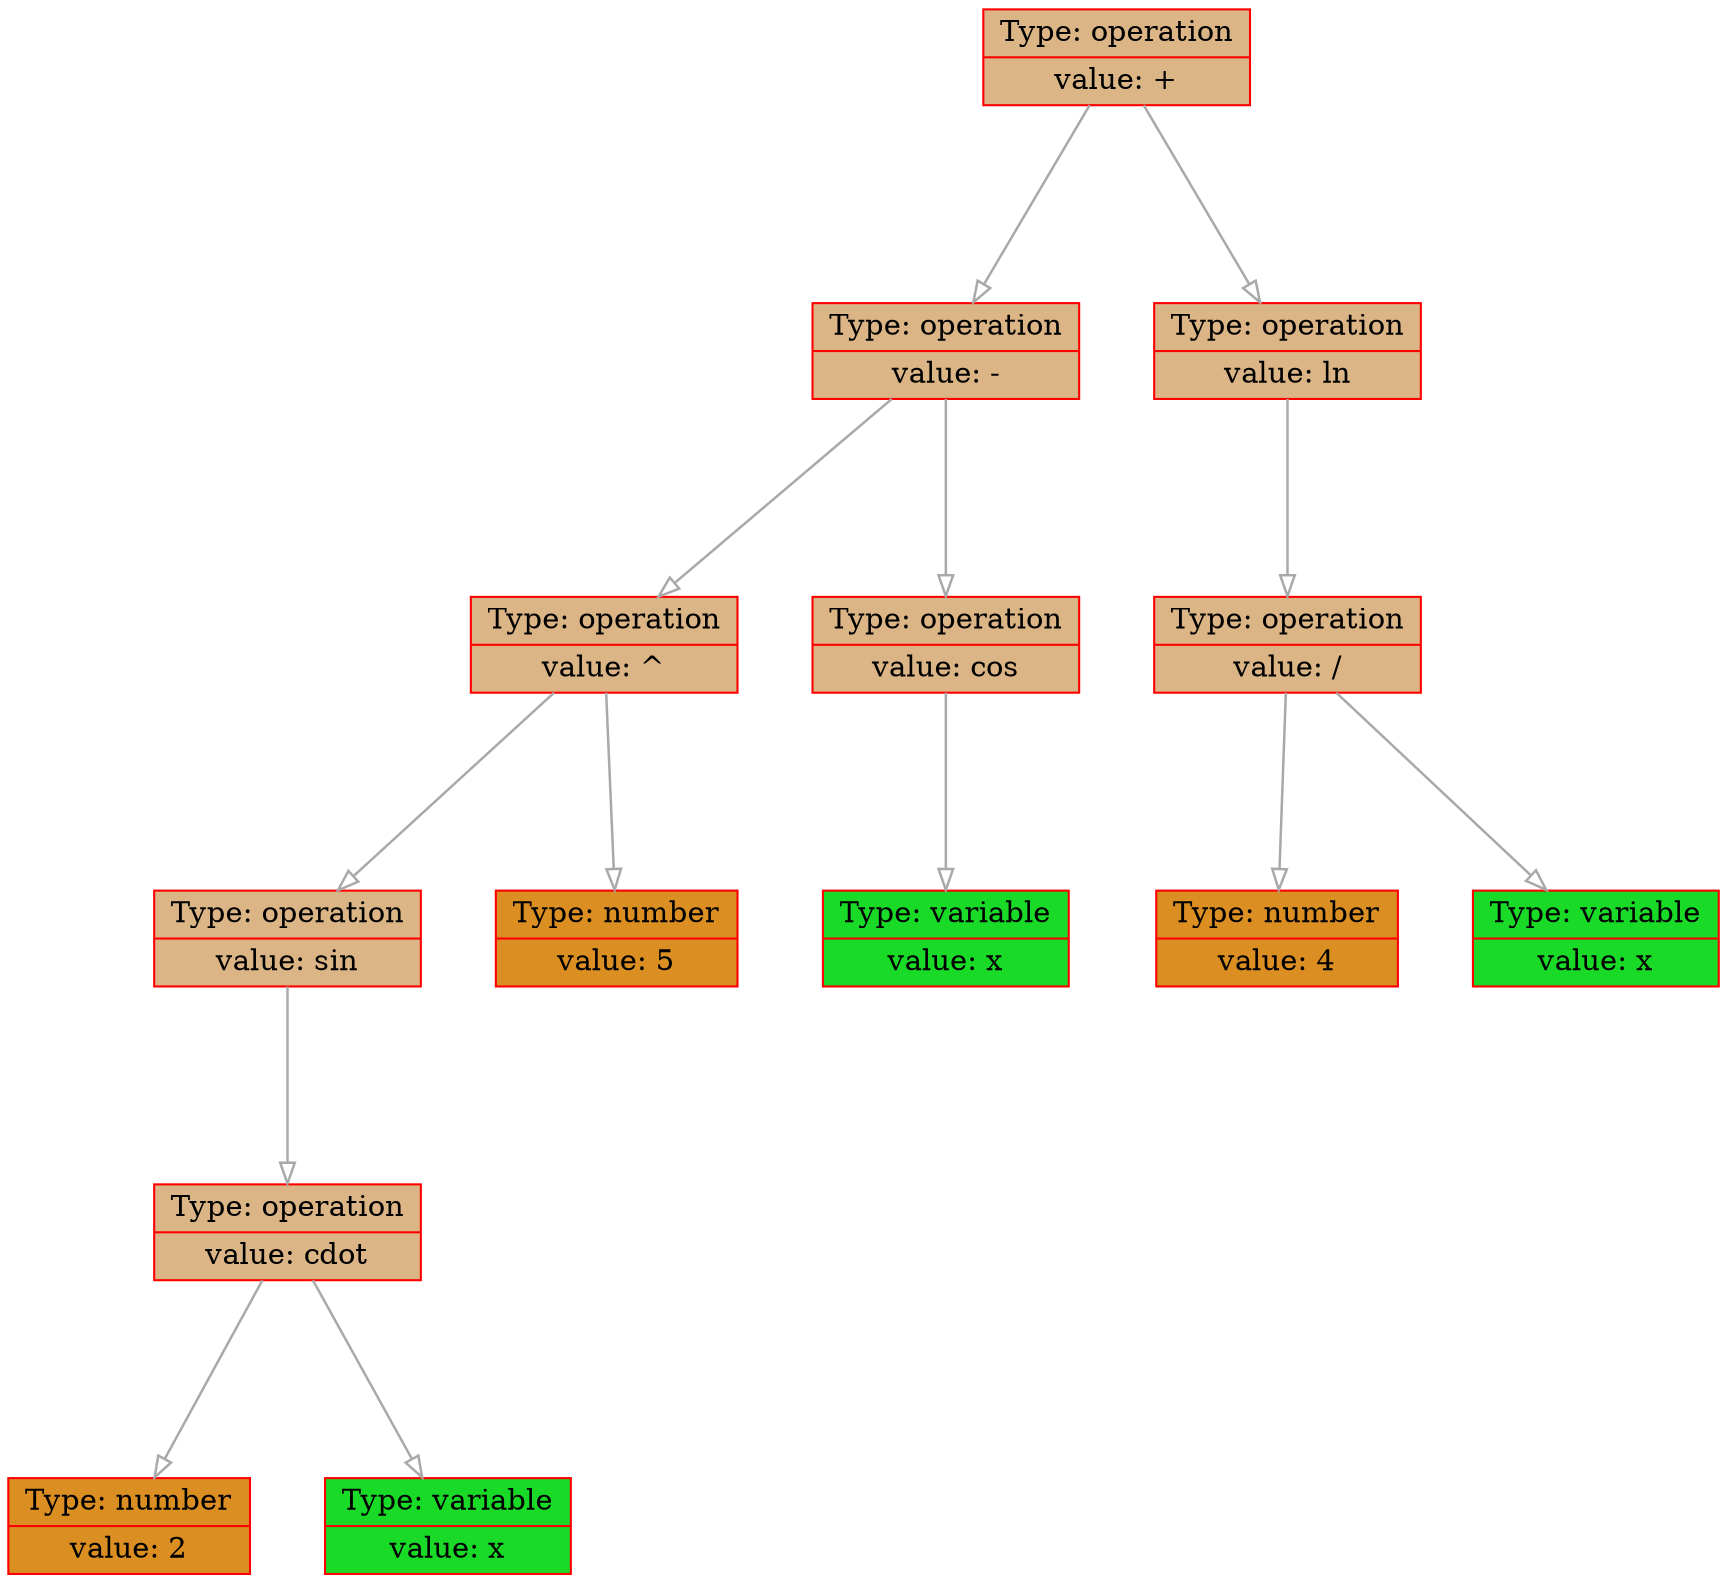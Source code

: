 
    digraph g {
        dpi      = 200;
        fontname = "Comic Sans MS";
        fontsize = 20;
        rankdir   =  TB;
        edge [color = darkgrey, arrowhead = onormal, arrowsize = 1, penwidth = 1.2]
        graph[fillcolor = lightgreen, ranksep = 1.3, nodesep = 0.5,
        style = "rounded, filled",color = green, penwidth = 2]

    Node0000020a9eca6700[shape=record, width=0.2, style="filled", color="red", fillcolor="#DBB585",label=" {Type: operation | value: +}"] 
 
Node0000020a9eca6610[shape=record, width=0.2, style="filled", color="red", fillcolor="#DBB585",label=" {Type: operation | value: -}"] 
 
Node0000020a9eca1d40[shape=record, width=0.2, style="filled", color="red", fillcolor="#DBB585",label=" {Type: operation | value: ^}"] 
 
Node0000020a9eca1ce0[shape=record, width=0.2, style="filled", color="red", fillcolor="#DBB585",label=" {Type: operation | value: sin}"] 
 
Node0000020a9eca1cb0[shape=record, width=0.2, style="filled", color="red", fillcolor="#DBB585",label=" {Type: operation | value: \cdot}"] 
 
Node0000020a9eca1c50[shape=record, width=0.2, style="filled", color="red", fillcolor="#DB8E21",label=" {Type: number | value: 2}"] 
 
Node0000020a9eca1c80[shape=record, width=0.2, style="filled", color="red", fillcolor="#19DB27",label=" {Type: variable | value: x}"] 
 
Node0000020a9eca1d10[shape=record, width=0.2, style="filled", color="red", fillcolor="#DB8E21",label=" {Type: number | value: 5}"] 
 
Node0000020a9eca1da0[shape=record, width=0.2, style="filled", color="red", fillcolor="#DBB585",label=" {Type: operation | value: cos}"] 
 
Node0000020a9eca1d70[shape=record, width=0.2, style="filled", color="red", fillcolor="#19DB27",label=" {Type: variable | value: x}"] 
 
Node0000020a9eca66d0[shape=record, width=0.2, style="filled", color="red", fillcolor="#DBB585",label=" {Type: operation | value: ln}"] 
 
Node0000020a9eca66a0[shape=record, width=0.2, style="filled", color="red", fillcolor="#DBB585",label=" {Type: operation | value: /}"] 
 
Node0000020a9eca6640[shape=record, width=0.2, style="filled", color="red", fillcolor="#DB8E21",label=" {Type: number | value: 4}"] 
 
Node0000020a9eca6670[shape=record, width=0.2, style="filled", color="red", fillcolor="#19DB27",label=" {Type: variable | value: x}"] 
 
Node0000020a9eca6700->Node0000020a9eca6610
Node0000020a9eca6610->Node0000020a9eca1d40
Node0000020a9eca1d40->Node0000020a9eca1ce0
Node0000020a9eca1ce0->Node0000020a9eca1cb0
Node0000020a9eca1cb0->Node0000020a9eca1c50
Node0000020a9eca1cb0->Node0000020a9eca1c80
Node0000020a9eca1d40->Node0000020a9eca1d10
Node0000020a9eca6610->Node0000020a9eca1da0
Node0000020a9eca1da0->Node0000020a9eca1d70
Node0000020a9eca6700->Node0000020a9eca66d0
Node0000020a9eca66d0->Node0000020a9eca66a0
Node0000020a9eca66a0->Node0000020a9eca6640
Node0000020a9eca66a0->Node0000020a9eca6670
}
